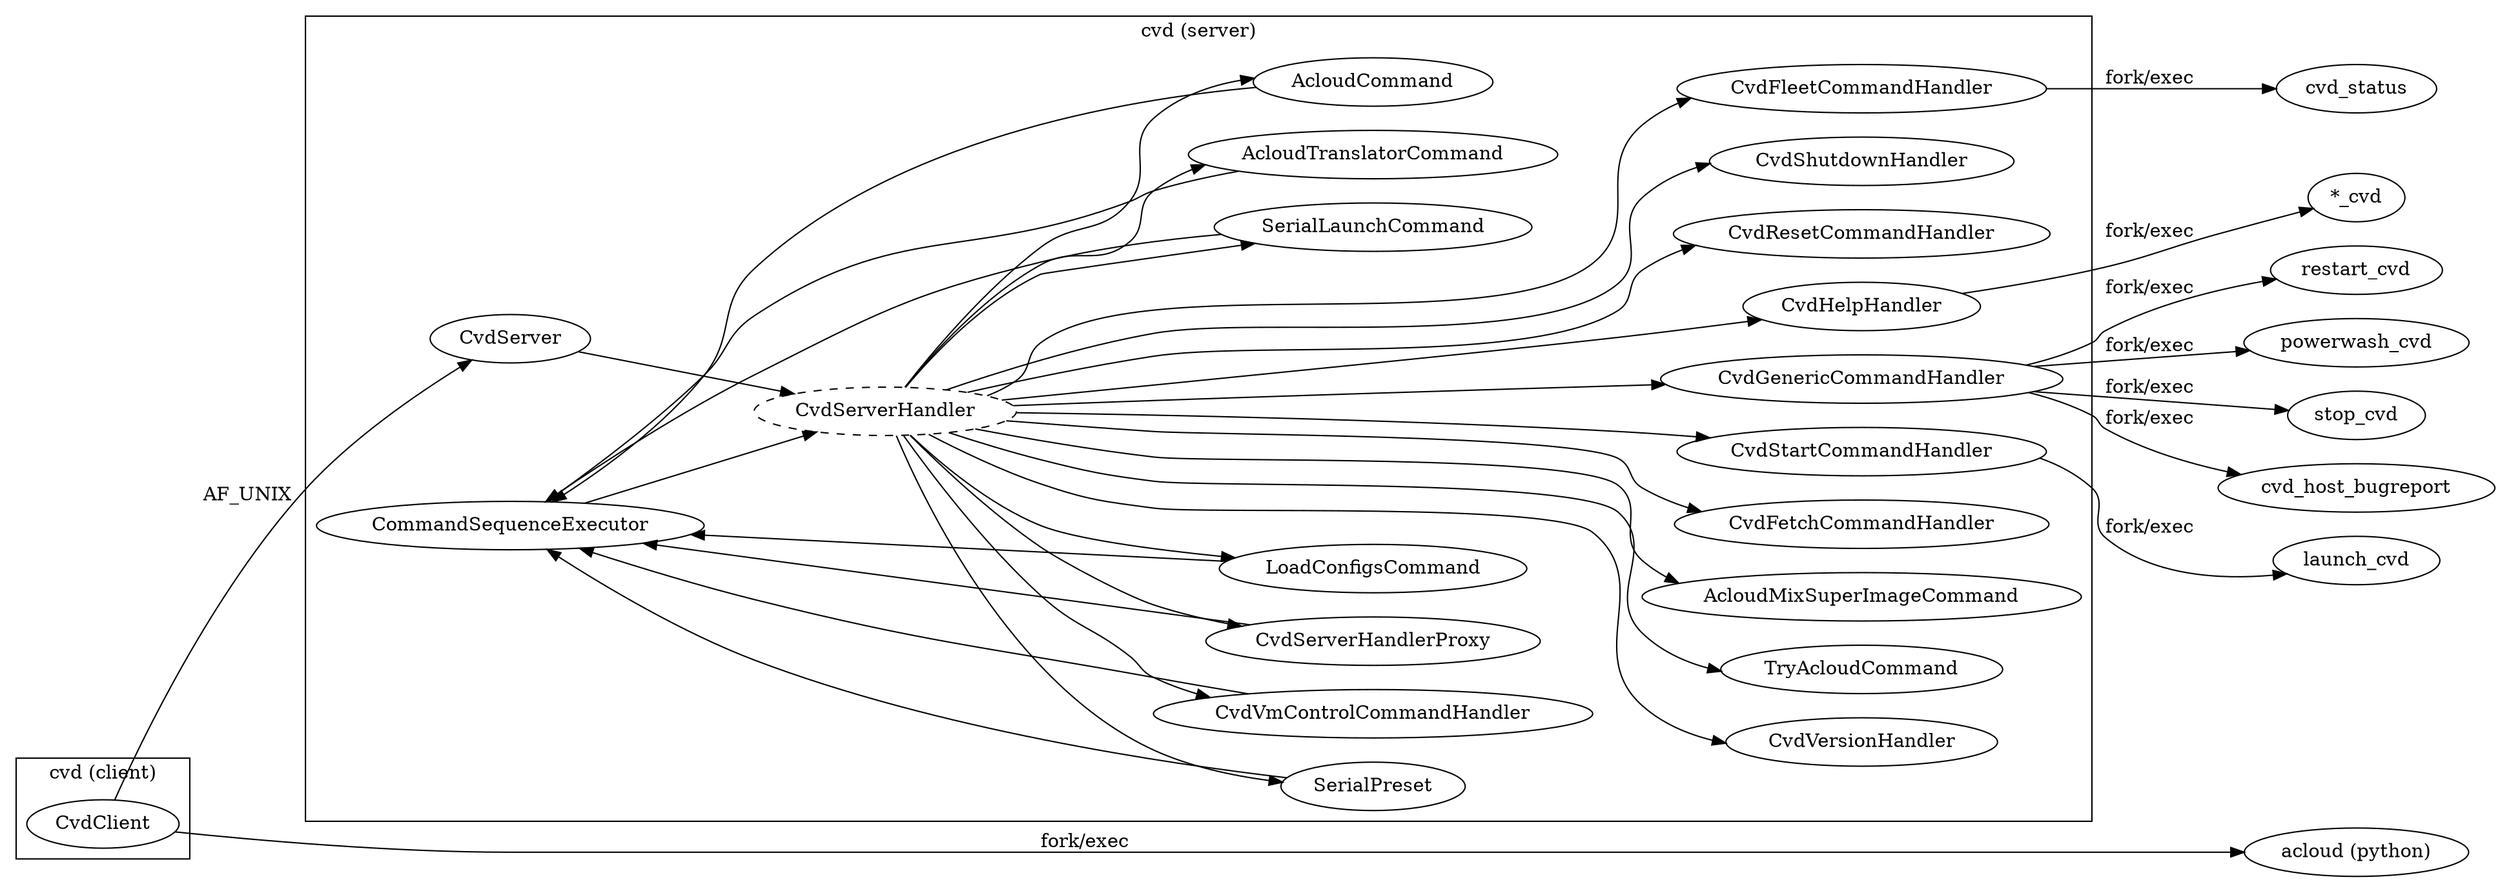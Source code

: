 digraph {
  rankdir = "LR"

  subgraph cluster_cvd_client {
    label = "cvd (client)"
    CvdClient
  }
  subgraph cluster_cvd_server {
    label = "cvd (server)"
    CvdServer
    CvdServerHandler [style = "dashed"]
    CommandSequenceExecutor

    subgraph first_order_handlers {
      rank = same;

      AcloudMixSuperImageCommand
      CvdFetchCommandHandler
      CvdFleetCommandHandler
      CvdHelpHandler
      CvdGenericCommandHandler
      CvdResetCommandHandler
      CvdShutdownHandler
      CvdStartCommandHandler
      CvdVersionHandler
      TryAcloudCommand
    }
    subgraph second_order_handlers {
      rank = same;

      AcloudCommand
      AcloudTranslatorCommand
      CvdServerHandlerProxy
      CvdVmControlCommandHandler
      LoadConfigsCommand
      SerialLaunchCommand
      SerialPreset
    }
  }
  subgraph device_executables {
    rank = same;

    launch_cvd
    restart_cvd
    powerwash_cvd
    all_cvd [label = "*_cvd"]
    cvd_status
    stop_cvd
    cvd_host_bugreport
    acloud [label = "acloud (python)"]
  }

  CvdClient -> CvdServer [label = "AF_UNIX"]
  CvdClient -> acloud [label = "fork/exec"]
  CvdServer -> CvdServerHandler

  CvdServerHandler -> TryAcloudCommand
  CvdServerHandler -> AcloudTranslatorCommand
  CvdServerHandler -> AcloudCommand
  CvdServerHandler -> AcloudMixSuperImageCommand
  CvdServerHandler -> CvdVmControlCommandHandler
  CvdServerHandler -> CvdFetchCommandHandler
  CvdServerHandler -> CvdFleetCommandHandler
  CvdServerHandler -> CvdGenericCommandHandler [minlen = 2]
  CvdServerHandler -> CvdServerHandlerProxy
  CvdServerHandler -> CvdHelpHandler
  CvdServerHandler -> LoadConfigsCommand
  CvdServerHandler -> CvdResetCommandHandler
  CvdServerHandler -> SerialLaunchCommand
  CvdServerHandler -> SerialPreset
  CvdServerHandler -> CvdShutdownHandler
  CvdServerHandler -> CvdStartCommandHandler
  CvdServerHandler -> CvdVersionHandler

  CommandSequenceExecutor -> AcloudTranslatorCommand [dir = "back"]
  CommandSequenceExecutor -> AcloudCommand [dir = "back"]
  CommandSequenceExecutor -> CvdServerHandlerProxy [dir = "back"]
  CommandSequenceExecutor -> LoadConfigsCommand [dir = "back"]
  CommandSequenceExecutor -> SerialPreset [dir = "back"]
  CommandSequenceExecutor -> SerialLaunchCommand [dir = "back"]
  CommandSequenceExecutor -> CvdVmControlCommandHandler [dir = "back"]

  CommandSequenceExecutor -> CvdServerHandler

  CvdStartCommandHandler -> launch_cvd [label = "fork/exec"]
  CvdGenericCommandHandler -> restart_cvd [label = "fork/exec"]
  CvdGenericCommandHandler -> powerwash_cvd [label = "fork/exec"]
  CvdHelpHandler -> all_cvd [label = "fork/exec"]
  CvdFleetCommandHandler -> cvd_status [label = "fork/exec"]
  CvdGenericCommandHandler -> stop_cvd [label = "fork/exec"]
  CvdGenericCommandHandler -> cvd_host_bugreport [label = "fork/exec"]
}
